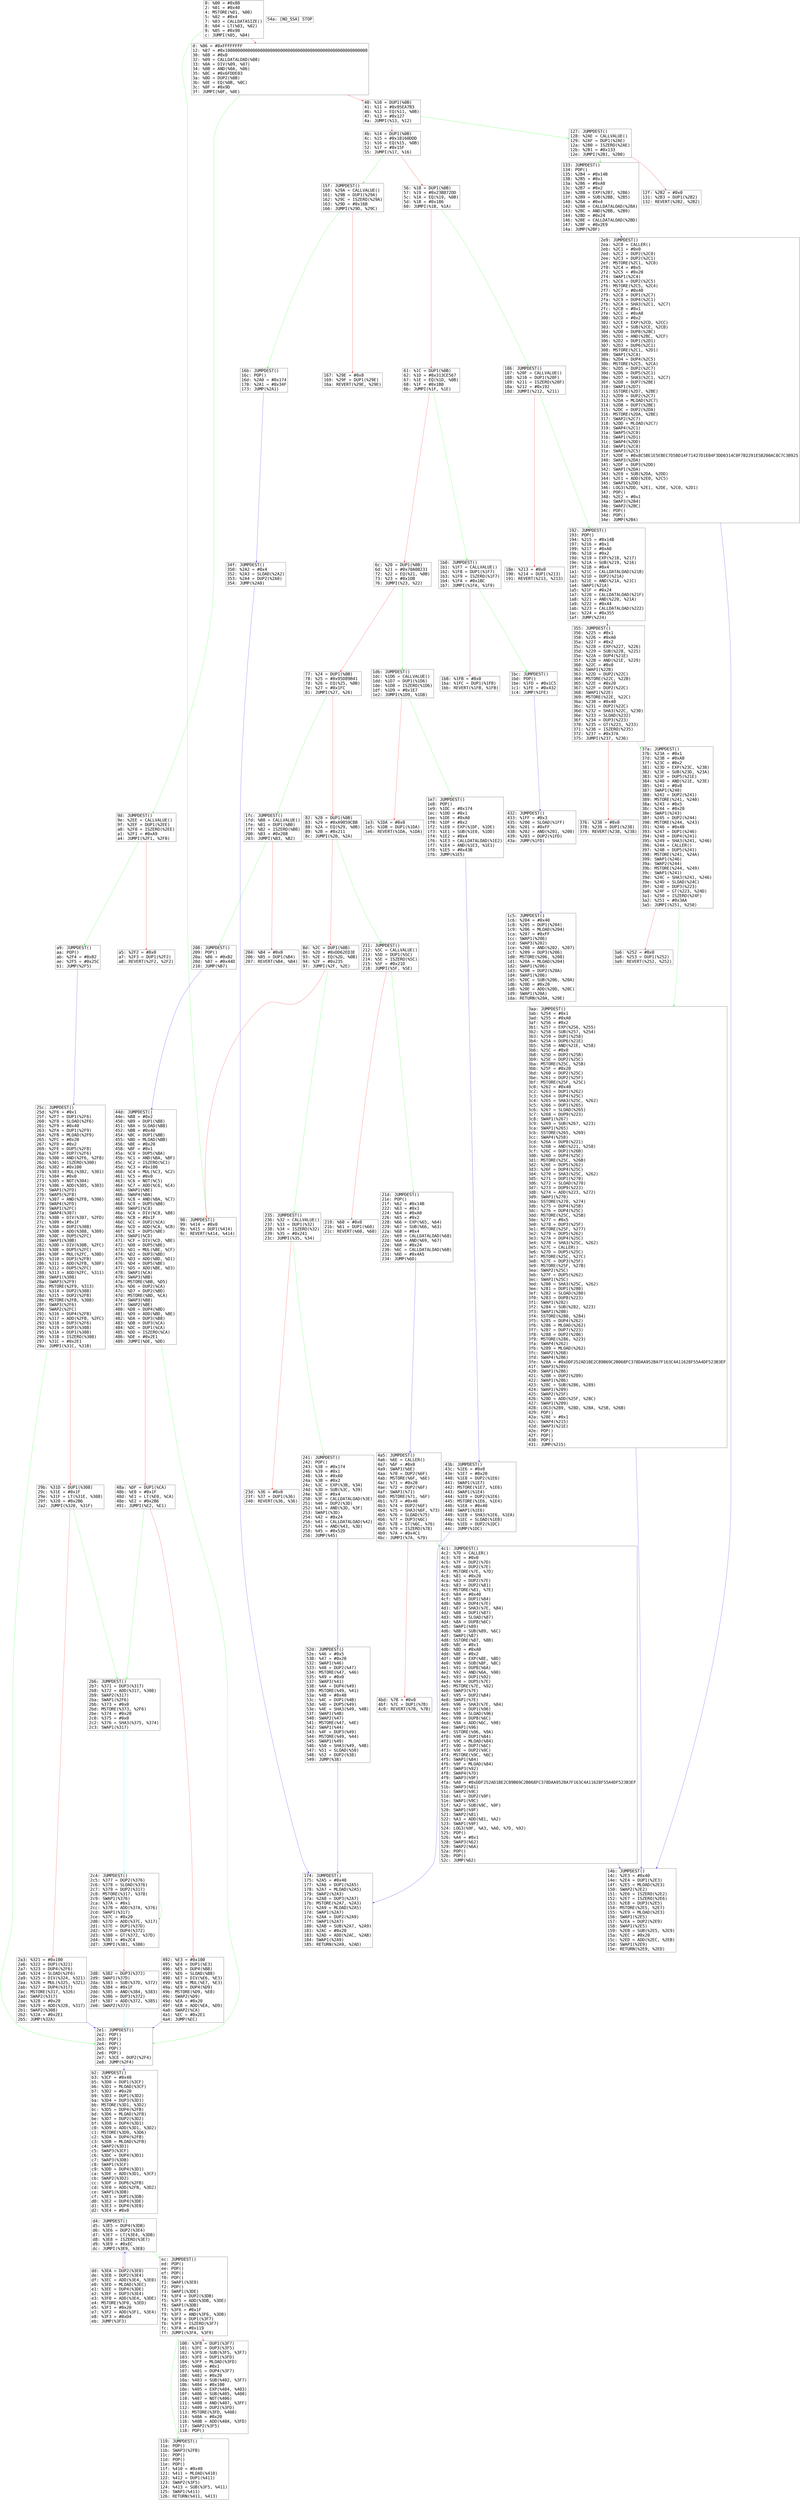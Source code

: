 digraph "graph.cfg.gv" {
	subgraph global {
		node [fontname=Courier fontsize=30.0 rank=same shape=box]
		block_0 [label="0: %00 = #0x80\l2: %01 = #0x40\l4: MSTORE(%01, %00)\l5: %02 = #0x4\l7: %03 = CALLDATASIZE()\l8: %04 = LT(%03, %02)\l9: %05 = #0x98\lc: JUMPI(%05, %04)\l"]
		block_d [label="d: %06 = #0xFFFFFFFF\l12: %07 = #0x100000000000000000000000000000000000000000000000000000000\l30: %08 = #0x0\l32: %09 = CALLDATALOAD(%08)\l33: %0A = DIV(%09, %07)\l34: %0B = AND(%0A, %06)\l35: %0C = #0x6FDDE03\l3a: %0D = DUP2(%0B)\l3b: %0E = EQ(%0B, %0C)\l3c: %0F = #0x9D\l3f: JUMPI(%0F, %0E)\l"]
		block_40 [label="40: %10 = DUP1(%0B)\l41: %11 = #0x95EA7B3\l46: %12 = EQ(%11, %0B)\l47: %13 = #0x127\l4a: JUMPI(%13, %12)\l"]
		block_4b [label="4b: %14 = DUP1(%0B)\l4c: %15 = #0x18160DDD\l51: %16 = EQ(%15, %0B)\l52: %17 = #0x15F\l55: JUMPI(%17, %16)\l"]
		block_56 [label="56: %18 = DUP1(%0B)\l57: %19 = #0x23B872DD\l5c: %1A = EQ(%19, %0B)\l5d: %1B = #0x186\l60: JUMPI(%1B, %1A)\l"]
		block_61 [label="61: %1C = DUP1(%0B)\l62: %1D = #0x313CE567\l67: %1E = EQ(%1D, %0B)\l68: %1F = #0x1B0\l6b: JUMPI(%1F, %1E)\l"]
		block_6c [label="6c: %20 = DUP1(%0B)\l6d: %21 = #0x70A08231\l72: %22 = EQ(%21, %0B)\l73: %23 = #0x1DB\l76: JUMPI(%23, %22)\l"]
		block_77 [label="77: %24 = DUP1(%0B)\l78: %25 = #0x95D89B41\l7d: %26 = EQ(%25, %0B)\l7e: %27 = #0x1FC\l81: JUMPI(%27, %26)\l"]
		block_82 [label="82: %28 = DUP1(%0B)\l83: %29 = #0xA9059CBB\l88: %2A = EQ(%29, %0B)\l89: %2B = #0x211\l8c: JUMPI(%2B, %2A)\l"]
		block_8d [label="8d: %2C = DUP1(%0B)\l8e: %2D = #0xDD62ED3E\l93: %2E = EQ(%2D, %0B)\l94: %2F = #0x235\l97: JUMPI(%2F, %2E)\l"]
		block_98 [label="98: JUMPDEST()\l99: %414 = #0x0\l9b: %415 = DUP1(%414)\l9c: REVERT(%414, %414)\l"]
		block_9d [label="9d: JUMPDEST()\l9e: %2EE = CALLVALUE()\l9f: %2EF = DUP1(%2EE)\la0: %2F0 = ISZERO(%2EE)\la1: %2F1 = #0xA9\la4: JUMPI(%2F1, %2F0)\l"]
		block_a5 [label="a5: %2F2 = #0x0\la7: %2F3 = DUP1(%2F2)\la8: REVERT(%2F2, %2F2)\l"]
		block_a9 [label="a9: JUMPDEST()\laa: POP()\lab: %2F4 = #0xB2\lae: %2F5 = #0x25C\lb1: JUMP(%2F5)\l"]
		block_b2 [label="b2: JUMPDEST()\lb3: %3CF = #0x40\lb5: %3D0 = DUP1(%3CF)\lb6: %3D1 = MLOAD(%3CF)\lb7: %3D2 = #0x20\lb9: %3D3 = DUP1(%3D2)\lba: %3D4 = DUP3(%3D1)\lbb: MSTORE(%3D1, %3D2)\lbc: %3D5 = DUP4(%2FB)\lbd: %3D6 = MLOAD(%2FB)\lbe: %3D7 = DUP2(%3D2)\lbf: %3D8 = DUP4(%3D1)\lc0: %3D9 = ADD(%3D1, %3D2)\lc1: MSTORE(%3D9, %3D6)\lc2: %3DA = DUP4(%2FB)\lc3: %3DB = MLOAD(%2FB)\lc4: SWAP2(%3D1)\lc5: SWAP3(%3CF)\lc6: %3DC = DUP4(%3D1)\lc7: SWAP3(%3DB)\lc8: SWAP1(%3CF)\lc9: %3DD = DUP4(%3D1)\lca: %3DE = ADD(%3D1, %3CF)\lcb: SWAP2(%3D2)\lcc: %3DF = DUP6(%2FB)\lcd: %3E0 = ADD(%2FB, %3D2)\lce: SWAP1(%3DB)\lcf: %3E1 = DUP1(%3DB)\ld0: %3E2 = DUP4(%3DE)\ld1: %3E3 = DUP4(%3E0)\ld2: %3E4 = #0x0\l"]
		block_d4 [label="d4: JUMPDEST()\ld5: %3E5 = DUP4(%3DB)\ld6: %3E6 = DUP2(%3E4)\ld7: %3E7 = LT(%3E4, %3DB)\ld8: %3E8 = ISZERO(%3E7)\ld9: %3E9 = #0xEC\ldc: JUMPI(%3E9, %3E8)\l"]
		block_dd [label="dd: %3EA = DUP2(%3E0)\lde: %3EB = DUP2(%3E4)\ldf: %3EC = ADD(%3E4, %3E0)\le0: %3ED = MLOAD(%3EC)\le1: %3EE = DUP4(%3DE)\le2: %3EF = DUP3(%3E4)\le3: %3F0 = ADD(%3E4, %3DE)\le4: MSTORE(%3F0, %3ED)\le5: %3F1 = #0x20\le7: %3F2 = ADD(%3F1, %3E4)\le8: %3F3 = #0xD4\leb: JUMP(%3F3)\l"]
		block_ec [label="ec: JUMPDEST()\led: POP()\lee: POP()\lef: POP()\lf0: POP()\lf1: SWAP1(%3E0)\lf2: POP()\lf3: SWAP1(%3DE)\lf4: %3F4 = DUP2(%3DB)\lf5: %3F5 = ADD(%3DB, %3DE)\lf6: SWAP1(%3DB)\lf7: %3F6 = #0x1F\lf9: %3F7 = AND(%3F6, %3DB)\lfa: %3F8 = DUP1(%3F7)\lfb: %3F9 = ISZERO(%3F7)\lfc: %3FA = #0x119\lff: JUMPI(%3FA, %3F9)\l"]
		block_100 [label="100: %3FB = DUP1(%3F7)\l101: %3FC = DUP3(%3F5)\l102: %3FD = SUB(%3F5, %3F7)\l103: %3FE = DUP1(%3FD)\l104: %3FF = MLOAD(%3FD)\l105: %400 = #0x1\l107: %401 = DUP4(%3F7)\l108: %402 = #0x20\l10a: %403 = SUB(%402, %3F7)\l10b: %404 = #0x100\l10e: %405 = EXP(%404, %403)\l10f: %406 = SUB(%405, %400)\l110: %407 = NOT(%406)\l111: %408 = AND(%407, %3FF)\l112: %409 = DUP2(%3FD)\l113: MSTORE(%3FD, %408)\l114: %40A = #0x20\l116: %40B = ADD(%40A, %3FD)\l117: SWAP2(%3F5)\l118: POP()\l"]
		block_119 [label="119: JUMPDEST()\l11a: POP()\l11b: SWAP3(%2FB)\l11c: POP()\l11d: POP()\l11e: POP()\l11f: %410 = #0x40\l121: %411 = MLOAD(%410)\l122: %412 = DUP1(%411)\l123: SWAP2(%3F5)\l124: %413 = SUB(%3F5, %411)\l125: SWAP1(%411)\l126: RETURN(%411, %413)\l"]
		block_127 [label="127: JUMPDEST()\l128: %2AE = CALLVALUE()\l129: %2AF = DUP1(%2AE)\l12a: %2B0 = ISZERO(%2AE)\l12b: %2B1 = #0x133\l12e: JUMPI(%2B1, %2B0)\l"]
		block_12f [label="12f: %2B2 = #0x0\l131: %2B3 = DUP1(%2B2)\l132: REVERT(%2B2, %2B2)\l"]
		block_133 [label="133: JUMPDEST()\l134: POP()\l135: %2B4 = #0x14B\l138: %2B5 = #0x1\l13a: %2B6 = #0xA0\l13c: %2B7 = #0x2\l13e: %2B8 = EXP(%2B7, %2B6)\l13f: %2B9 = SUB(%2B8, %2B5)\l140: %2BA = #0x4\l142: %2BB = CALLDATALOAD(%2BA)\l143: %2BC = AND(%2BB, %2B9)\l144: %2BD = #0x24\l146: %2BE = CALLDATALOAD(%2BD)\l147: %2BF = #0x2E9\l14a: JUMP(%2BF)\l"]
		block_14b [label="14b: JUMPDEST()\l14c: %2E3 = #0x40\l14e: %2E4 = DUP1(%2E3)\l14f: %2E5 = MLOAD(%2E3)\l150: SWAP2(%2E2)\l151: %2E6 = ISZERO(%2E2)\l152: %2E7 = ISZERO(%2E6)\l153: %2E8 = DUP3(%2E5)\l154: MSTORE(%2E5, %2E7)\l155: %2E9 = MLOAD(%2E3)\l156: SWAP1(%2E5)\l157: %2EA = DUP2(%2E9)\l158: SWAP1(%2E5)\l159: %2EB = SUB(%2E5, %2E9)\l15a: %2EC = #0x20\l15c: %2ED = ADD(%2EC, %2EB)\l15d: SWAP1(%2E9)\l15e: RETURN(%2E9, %2ED)\l"]
		block_15f [label="15f: JUMPDEST()\l160: %29A = CALLVALUE()\l161: %29B = DUP1(%29A)\l162: %29C = ISZERO(%29A)\l163: %29D = #0x16B\l166: JUMPI(%29D, %29C)\l"]
		block_167 [label="167: %29E = #0x0\l169: %29F = DUP1(%29E)\l16a: REVERT(%29E, %29E)\l"]
		block_16b [label="16b: JUMPDEST()\l16c: POP()\l16d: %2A0 = #0x174\l170: %2A1 = #0x34F\l173: JUMP(%2A1)\l"]
		block_174 [label="174: JUMPDEST()\l175: %2A5 = #0x40\l177: %2A6 = DUP1(%2A5)\l178: %2A7 = MLOAD(%2A5)\l179: SWAP2(%2A3)\l17a: %2A8 = DUP3(%2A7)\l17b: MSTORE(%2A7, %2A3)\l17c: %2A9 = MLOAD(%2A5)\l17d: SWAP1(%2A7)\l17e: %2AA = DUP2(%2A9)\l17f: SWAP1(%2A7)\l180: %2AB = SUB(%2A7, %2A9)\l181: %2AC = #0x20\l183: %2AD = ADD(%2AC, %2AB)\l184: SWAP1(%2A9)\l185: RETURN(%2A9, %2AD)\l"]
		block_186 [label="186: JUMPDEST()\l187: %20F = CALLVALUE()\l188: %210 = DUP1(%20F)\l189: %211 = ISZERO(%20F)\l18a: %212 = #0x192\l18d: JUMPI(%212, %211)\l"]
		block_18e [label="18e: %213 = #0x0\l190: %214 = DUP1(%213)\l191: REVERT(%213, %213)\l"]
		block_192 [label="192: JUMPDEST()\l193: POP()\l194: %215 = #0x14B\l197: %216 = #0x1\l199: %217 = #0xA0\l19b: %218 = #0x2\l19d: %219 = EXP(%218, %217)\l19e: %21A = SUB(%219, %216)\l19f: %21B = #0x4\l1a1: %21C = CALLDATALOAD(%21B)\l1a2: %21D = DUP2(%21A)\l1a3: %21E = AND(%21A, %21C)\l1a4: SWAP1(%21A)\l1a5: %21F = #0x24\l1a7: %220 = CALLDATALOAD(%21F)\l1a8: %221 = AND(%220, %21A)\l1a9: %222 = #0x44\l1ab: %223 = CALLDATALOAD(%222)\l1ac: %224 = #0x355\l1af: JUMP(%224)\l"]
		block_1b0 [label="1b0: JUMPDEST()\l1b1: %1F7 = CALLVALUE()\l1b2: %1F8 = DUP1(%1F7)\l1b3: %1F9 = ISZERO(%1F7)\l1b4: %1FA = #0x1BC\l1b7: JUMPI(%1FA, %1F9)\l"]
		block_1b8 [label="1b8: %1FB = #0x0\l1ba: %1FC = DUP1(%1FB)\l1bb: REVERT(%1FB, %1FB)\l"]
		block_1bc [label="1bc: JUMPDEST()\l1bd: POP()\l1be: %1FD = #0x1C5\l1c1: %1FE = #0x432\l1c4: JUMP(%1FE)\l"]
		block_1c5 [label="1c5: JUMPDEST()\l1c6: %204 = #0x40\l1c8: %205 = DUP1(%204)\l1c9: %206 = MLOAD(%204)\l1ca: %207 = #0xFF\l1cc: SWAP1(%206)\l1cd: SWAP3(%202)\l1ce: %208 = AND(%202, %207)\l1cf: %209 = DUP3(%206)\l1d0: MSTORE(%206, %208)\l1d1: %20A = MLOAD(%204)\l1d2: SWAP1(%206)\l1d3: %20B = DUP2(%20A)\l1d4: SWAP1(%206)\l1d5: %20C = SUB(%206, %20A)\l1d6: %20D = #0x20\l1d8: %20E = ADD(%20D, %20C)\l1d9: SWAP1(%20A)\l1da: RETURN(%20A, %20E)\l"]
		block_1db [label="1db: JUMPDEST()\l1dc: %1D6 = CALLVALUE()\l1dd: %1D7 = DUP1(%1D6)\l1de: %1D8 = ISZERO(%1D6)\l1df: %1D9 = #0x1E7\l1e2: JUMPI(%1D9, %1D8)\l"]
		block_1e3 [label="1e3: %1DA = #0x0\l1e5: %1DB = DUP1(%1DA)\l1e6: REVERT(%1DA, %1DA)\l"]
		block_1e7 [label="1e7: JUMPDEST()\l1e8: POP()\l1e9: %1DC = #0x174\l1ec: %1DD = #0x1\l1ee: %1DE = #0xA0\l1f0: %1DF = #0x2\l1f2: %1E0 = EXP(%1DF, %1DE)\l1f3: %1E1 = SUB(%1E0, %1DD)\l1f4: %1E2 = #0x4\l1f6: %1E3 = CALLDATALOAD(%1E2)\l1f7: %1E4 = AND(%1E3, %1E1)\l1f8: %1E5 = #0x43B\l1fb: JUMP(%1E5)\l"]
		block_1fc [label="1fc: JUMPDEST()\l1fd: %B0 = CALLVALUE()\l1fe: %B1 = DUP1(%B0)\l1ff: %B2 = ISZERO(%B0)\l200: %B3 = #0x208\l203: JUMPI(%B3, %B2)\l"]
		block_204 [label="204: %B4 = #0x0\l206: %B5 = DUP1(%B4)\l207: REVERT(%B4, %B4)\l"]
		block_208 [label="208: JUMPDEST()\l209: POP()\l20a: %B6 = #0xB2\l20d: %B7 = #0x44D\l210: JUMP(%B7)\l"]
		block_211 [label="211: JUMPDEST()\l212: %5C = CALLVALUE()\l213: %5D = DUP1(%5C)\l214: %5E = ISZERO(%5C)\l215: %5F = #0x21D\l218: JUMPI(%5F, %5E)\l"]
		block_219 [label="219: %60 = #0x0\l21b: %61 = DUP1(%60)\l21c: REVERT(%60, %60)\l"]
		block_21d [label="21d: JUMPDEST()\l21e: POP()\l21f: %62 = #0x14B\l222: %63 = #0x1\l224: %64 = #0xA0\l226: %65 = #0x2\l228: %66 = EXP(%65, %64)\l229: %67 = SUB(%66, %63)\l22a: %68 = #0x4\l22c: %69 = CALLDATALOAD(%68)\l22d: %6A = AND(%69, %67)\l22e: %6B = #0x24\l230: %6C = CALLDATALOAD(%6B)\l231: %6D = #0x4A5\l234: JUMP(%6D)\l"]
		block_235 [label="235: JUMPDEST()\l236: %32 = CALLVALUE()\l237: %33 = DUP1(%32)\l238: %34 = ISZERO(%32)\l239: %35 = #0x241\l23c: JUMPI(%35, %34)\l"]
		block_23d [label="23d: %36 = #0x0\l23f: %37 = DUP1(%36)\l240: REVERT(%36, %36)\l"]
		block_241 [label="241: JUMPDEST()\l242: POP()\l243: %38 = #0x174\l246: %39 = #0x1\l248: %3A = #0xA0\l24a: %3B = #0x2\l24c: %3C = EXP(%3B, %3A)\l24d: %3D = SUB(%3C, %39)\l24e: %3E = #0x4\l250: %3F = CALLDATALOAD(%3E)\l251: %40 = DUP2(%3D)\l252: %41 = AND(%3D, %3F)\l253: SWAP1(%3D)\l254: %42 = #0x24\l256: %43 = CALLDATALOAD(%42)\l257: %44 = AND(%43, %3D)\l258: %45 = #0x52D\l25b: JUMP(%45)\l"]
		block_25c [label="25c: JUMPDEST()\l25d: %2F6 = #0x1\l25f: %2F7 = DUP1(%2F6)\l260: %2F8 = SLOAD(%2F6)\l261: %2F9 = #0x40\l263: %2FA = DUP1(%2F9)\l264: %2FB = MLOAD(%2F9)\l265: %2FC = #0x20\l267: %2FD = #0x2\l269: %2FE = DUP5(%2F8)\l26a: %2FF = DUP7(%2F6)\l26b: %300 = AND(%2F6, %2F8)\l26c: %301 = ISZERO(%300)\l26d: %302 = #0x100\l270: %303 = MUL(%302, %301)\l271: %304 = #0x0\l273: %305 = NOT(%304)\l274: %306 = ADD(%305, %303)\l275: SWAP1(%2FD)\l276: SWAP5(%2F8)\l277: %307 = AND(%2F8, %306)\l278: SWAP4(%2FD)\l279: SWAP1(%2FC)\l27a: SWAP4(%307)\l27b: %308 = DIV(%307, %2FD)\l27c: %309 = #0x1F\l27e: %30A = DUP2(%308)\l27f: %30B = ADD(%308, %309)\l280: %30C = DUP5(%2FC)\l281: SWAP1(%30B)\l282: %30D = DIV(%30B, %2FC)\l283: %30E = DUP5(%2FC)\l284: %30F = MUL(%2FC, %30D)\l285: %310 = DUP3(%2FB)\l286: %311 = ADD(%2FB, %30F)\l287: %312 = DUP5(%2FC)\l288: %313 = ADD(%2FC, %311)\l289: SWAP1(%308)\l28a: SWAP3(%2F9)\l28b: MSTORE(%2F9, %313)\l28c: %314 = DUP2(%308)\l28d: %315 = DUP2(%2FB)\l28e: MSTORE(%2FB, %308)\l28f: SWAP3(%2F6)\l290: SWAP2(%2FC)\l291: %316 = DUP4(%2FB)\l292: %317 = ADD(%2FB, %2FC)\l293: %318 = DUP3(%2F6)\l294: %319 = DUP3(%308)\l295: %31A = DUP1(%308)\l296: %31B = ISZERO(%308)\l297: %31C = #0x2E1\l29a: JUMPI(%31C, %31B)\l"]
		block_29b [label="29b: %31D = DUP1(%308)\l29c: %31E = #0x1F\l29e: %31F = LT(%31E, %308)\l29f: %320 = #0x2B6\l2a2: JUMPI(%320, %31F)\l"]
		block_2a3 [label="2a3: %321 = #0x100\l2a6: %322 = DUP1(%321)\l2a7: %323 = DUP4(%2F6)\l2a8: %324 = SLOAD(%2F6)\l2a9: %325 = DIV(%324, %321)\l2aa: %326 = MUL(%325, %321)\l2ab: %327 = DUP4(%317)\l2ac: MSTORE(%317, %326)\l2ad: SWAP2(%317)\l2ae: %328 = #0x20\l2b0: %329 = ADD(%328, %317)\l2b1: SWAP2(%308)\l2b2: %32A = #0x2E1\l2b5: JUMP(%32A)\l"]
		block_2b6 [label="2b6: JUMPDEST()\l2b7: %371 = DUP3(%317)\l2b8: %372 = ADD(%317, %308)\l2b9: SWAP2(%317)\l2ba: SWAP1(%2F6)\l2bb: %373 = #0x0\l2bd: MSTORE(%373, %2F6)\l2be: %374 = #0x20\l2c0: %375 = #0x0\l2c2: %376 = SHA3(%375, %374)\l2c3: SWAP1(%317)\l"]
		block_2c4 [label="2c4: JUMPDEST()\l2c5: %377 = DUP2(%376)\l2c6: %378 = SLOAD(%376)\l2c7: %379 = DUP2(%317)\l2c8: MSTORE(%317, %378)\l2c9: SWAP1(%376)\l2ca: %37A = #0x1\l2cc: %37B = ADD(%37A, %376)\l2cd: SWAP1(%317)\l2ce: %37C = #0x20\l2d0: %37D = ADD(%37C, %317)\l2d1: %37E = DUP1(%37D)\l2d2: %37F = DUP4(%372)\l2d3: %380 = GT(%372, %37D)\l2d4: %381 = #0x2C4\l2d7: JUMPI(%381, %380)\l"]
		block_2d8 [label="2d8: %382 = DUP3(%372)\l2d9: SWAP1(%37D)\l2da: %383 = SUB(%37D, %372)\l2db: %384 = #0x1F\l2dd: %385 = AND(%384, %383)\l2de: %386 = DUP3(%372)\l2df: %387 = ADD(%372, %385)\l2e0: SWAP2(%372)\l"]
		block_2e1 [label="2e1: JUMPDEST()\l2e2: POP()\l2e3: POP()\l2e4: POP()\l2e5: POP()\l2e6: POP()\l2e7: %3CE = DUP2(%2F4)\l2e8: JUMP(%2F4)\l"]
		block_2e9 [label="2e9: JUMPDEST()\l2ea: %2C0 = CALLER()\l2eb: %2C1 = #0x0\l2ed: %2C2 = DUP2(%2C0)\l2ee: %2C3 = DUP2(%2C1)\l2ef: MSTORE(%2C1, %2C0)\l2f0: %2C4 = #0x5\l2f2: %2C5 = #0x20\l2f4: SWAP1(%2C4)\l2f5: %2C6 = DUP2(%2C5)\l2f6: MSTORE(%2C5, %2C4)\l2f7: %2C7 = #0x40\l2f9: %2C8 = DUP1(%2C7)\l2fa: %2C9 = DUP4(%2C1)\l2fb: %2CA = SHA3(%2C1, %2C7)\l2fc: %2CB = #0x1\l2fe: %2CC = #0xA0\l300: %2CD = #0x2\l302: %2CE = EXP(%2CD, %2CC)\l303: %2CF = SUB(%2CE, %2CB)\l304: %2D0 = DUP8(%2BC)\l305: %2D1 = AND(%2BC, %2CF)\l306: %2D2 = DUP1(%2D1)\l307: %2D3 = DUP6(%2C1)\l308: MSTORE(%2C1, %2D1)\l309: SWAP1(%2CA)\l30a: %2D4 = DUP4(%2C5)\l30b: MSTORE(%2C5, %2CA)\l30c: %2D5 = DUP2(%2C7)\l30d: %2D6 = DUP5(%2C1)\l30e: %2D7 = SHA3(%2C1, %2C7)\l30f: %2D8 = DUP7(%2BE)\l310: SWAP1(%2D7)\l311: SSTORE(%2D7, %2BE)\l312: %2D9 = DUP2(%2C7)\l313: %2DA = MLOAD(%2C7)\l314: %2DB = DUP7(%2BE)\l315: %2DC = DUP2(%2DA)\l316: MSTORE(%2DA, %2BE)\l317: SWAP2(%2C7)\l318: %2DD = MLOAD(%2C7)\l319: SWAP4(%2C1)\l31a: SWAP5(%2C0)\l31b: SWAP1(%2D1)\l31c: SWAP4(%2DD)\l31d: SWAP1(%2C0)\l31e: SWAP3(%2C5)\l31f: %2DE = #0x8C5BE1E5EBEC7D5BD14F71427D1E84F3DD0314C0F7B2291E5B200AC8C7C3B925\l340: SWAP3(%2DA)\l341: %2DF = DUP3(%2DD)\l342: SWAP1(%2DA)\l343: %2E0 = SUB(%2DA, %2DD)\l344: %2E1 = ADD(%2E0, %2C5)\l345: SWAP1(%2DD)\l346: LOG3(%2DD, %2E1, %2DE, %2C0, %2D1)\l347: POP()\l348: %2E2 = #0x1\l34a: SWAP3(%2B4)\l34b: SWAP2(%2BC)\l34c: POP()\l34d: POP()\l34e: JUMP(%2B4)\l"]
		block_34f [label="34f: JUMPDEST()\l350: %2A2 = #0x4\l352: %2A3 = SLOAD(%2A2)\l353: %2A4 = DUP2(%2A0)\l354: JUMP(%2A0)\l"]
		block_355 [label="355: JUMPDEST()\l356: %225 = #0x1\l358: %226 = #0xA0\l35a: %227 = #0x2\l35c: %228 = EXP(%227, %226)\l35d: %229 = SUB(%228, %225)\l35e: %22A = DUP4(%21E)\l35f: %22B = AND(%21E, %229)\l360: %22C = #0x0\l362: SWAP1(%22B)\l363: %22D = DUP2(%22C)\l364: MSTORE(%22C, %22B)\l365: %22E = #0x20\l367: %22F = DUP2(%22C)\l368: SWAP1(%22E)\l369: MSTORE(%22E, %22C)\l36a: %230 = #0x40\l36c: %231 = DUP2(%22C)\l36d: %232 = SHA3(%22C, %230)\l36e: %233 = SLOAD(%232)\l36f: %234 = DUP3(%223)\l370: %235 = GT(%223, %233)\l371: %236 = ISZERO(%235)\l372: %237 = #0x37A\l375: JUMPI(%237, %236)\l"]
		block_376 [label="376: %238 = #0x0\l378: %239 = DUP1(%238)\l379: REVERT(%238, %238)\l"]
		block_37a [label="37a: JUMPDEST()\l37b: %23A = #0x1\l37d: %23B = #0xA0\l37f: %23C = #0x2\l381: %23D = EXP(%23C, %23B)\l382: %23E = SUB(%23D, %23A)\l383: %23F = DUP5(%21E)\l384: %240 = AND(%21E, %23E)\l385: %241 = #0x0\l387: SWAP1(%240)\l388: %242 = DUP2(%241)\l389: MSTORE(%241, %240)\l38a: %243 = #0x5\l38c: %244 = #0x20\l38e: SWAP1(%243)\l38f: %245 = DUP2(%244)\l390: MSTORE(%244, %243)\l391: %246 = #0x40\l393: %247 = DUP1(%246)\l394: %248 = DUP4(%241)\l395: %249 = SHA3(%241, %246)\l396: %24A = CALLER()\l397: %24B = DUP5(%241)\l398: MSTORE(%241, %24A)\l399: SWAP1(%246)\l39a: SWAP2(%244)\l39b: MSTORE(%244, %249)\l39c: SWAP1(%241)\l39d: %24C = SHA3(%241, %246)\l39e: %24D = SLOAD(%24C)\l39f: %24E = DUP3(%223)\l3a0: %24F = GT(%223, %24D)\l3a1: %250 = ISZERO(%24F)\l3a2: %251 = #0x3AA\l3a5: JUMPI(%251, %250)\l"]
		block_3a6 [label="3a6: %252 = #0x0\l3a8: %253 = DUP1(%252)\l3a9: REVERT(%252, %252)\l"]
		block_3aa [label="3aa: JUMPDEST()\l3ab: %254 = #0x1\l3ad: %255 = #0xA0\l3af: %256 = #0x2\l3b1: %257 = EXP(%256, %255)\l3b2: %258 = SUB(%257, %254)\l3b3: %259 = DUP1(%258)\l3b4: %25A = DUP6(%21E)\l3b5: %25B = AND(%21E, %258)\l3b6: %25C = #0x0\l3b8: %25D = DUP2(%25B)\l3b9: %25E = DUP2(%25C)\l3ba: MSTORE(%25C, %25B)\l3bb: %25F = #0x20\l3bd: %260 = DUP2(%25C)\l3be: %261 = DUP2(%25F)\l3bf: MSTORE(%25F, %25C)\l3c0: %262 = #0x40\l3c2: %263 = DUP1(%262)\l3c3: %264 = DUP4(%25C)\l3c4: %265 = SHA3(%25C, %262)\l3c5: %266 = DUP1(%265)\l3c6: %267 = SLOAD(%265)\l3c7: %268 = DUP9(%223)\l3c8: SWAP1(%267)\l3c9: %269 = SUB(%267, %223)\l3ca: SWAP1(%265)\l3cb: SSTORE(%265, %269)\l3cc: SWAP4(%258)\l3cd: %26A = DUP8(%221)\l3ce: %26B = AND(%221, %258)\l3cf: %26C = DUP1(%26B)\l3d0: %26D = DUP4(%25C)\l3d1: MSTORE(%25C, %26B)\l3d2: %26E = DUP5(%262)\l3d3: %26F = DUP4(%25C)\l3d4: %270 = SHA3(%25C, %262)\l3d5: %271 = DUP1(%270)\l3d6: %272 = SLOAD(%270)\l3d7: %273 = DUP9(%223)\l3d8: %274 = ADD(%223, %272)\l3d9: SWAP1(%270)\l3da: SSTORE(%270, %274)\l3db: %275 = DUP4(%25B)\l3dc: %276 = DUP4(%25C)\l3dd: MSTORE(%25C, %25B)\l3de: %277 = #0x5\l3e0: %278 = DUP3(%25F)\l3e1: MSTORE(%25F, %277)\l3e2: %279 = DUP5(%262)\l3e3: %27A = DUP4(%25C)\l3e4: %27B = SHA3(%25C, %262)\l3e5: %27C = CALLER()\l3e6: %27D = DUP5(%25C)\l3e7: MSTORE(%25C, %27C)\l3e8: %27E = DUP3(%25F)\l3e9: MSTORE(%25F, %27B)\l3ea: SWAP2(%25C)\l3eb: %27F = DUP5(%262)\l3ec: SWAP1(%25C)\l3ed: %280 = SHA3(%25C, %262)\l3ee: %281 = DUP1(%280)\l3ef: %282 = SLOAD(%280)\l3f0: %283 = DUP8(%223)\l3f1: SWAP1(%282)\l3f2: %284 = SUB(%282, %223)\l3f3: SWAP1(%280)\l3f4: SSTORE(%280, %284)\l3f5: %285 = DUP4(%262)\l3f6: %286 = MLOAD(%262)\l3f7: %287 = DUP7(%223)\l3f8: %288 = DUP2(%286)\l3f9: MSTORE(%286, %223)\l3fa: SWAP4(%262)\l3fb: %289 = MLOAD(%262)\l3fc: SWAP2(%26B)\l3fd: SWAP4(%286)\l3fe: %28A = #0xDDF252AD1BE2C89B69C2B068FC378DAA952BA7F163C4A11628F55A4DF523B3EF\l41f: SWAP3(%289)\l420: SWAP1(%286)\l421: %28B = DUP2(%289)\l422: SWAP1(%286)\l423: %28C = SUB(%286, %289)\l424: SWAP1(%289)\l425: SWAP2(%25F)\l426: %28D = ADD(%25F, %28C)\l427: SWAP1(%289)\l428: LOG3(%289, %28D, %28A, %25B, %26B)\l429: POP()\l42a: %28E = #0x1\l42c: SWAP4(%215)\l42d: SWAP3(%21E)\l42e: POP()\l42f: POP()\l430: POP()\l431: JUMP(%215)\l"]
		block_432 [label="432: JUMPDEST()\l433: %1FF = #0x3\l435: %200 = SLOAD(%1FF)\l436: %201 = #0xFF\l438: %202 = AND(%201, %200)\l439: %203 = DUP2(%1FD)\l43a: JUMP(%1FD)\l"]
		block_43b [label="43b: JUMPDEST()\l43c: %1E6 = #0x0\l43e: %1E7 = #0x20\l440: %1E8 = DUP2(%1E6)\l441: SWAP1(%1E7)\l442: MSTORE(%1E7, %1E6)\l443: SWAP1(%1E4)\l444: %1E9 = DUP2(%1E6)\l445: MSTORE(%1E6, %1E4)\l446: %1EA = #0x40\l448: SWAP1(%1E6)\l449: %1EB = SHA3(%1E6, %1EA)\l44a: %1EC = SLOAD(%1EB)\l44b: %1ED = DUP2(%1DC)\l44c: JUMP(%1DC)\l"]
		block_44d [label="44d: JUMPDEST()\l44e: %B8 = #0x2\l450: %B9 = DUP1(%B8)\l451: %BA = SLOAD(%B8)\l452: %BB = #0x40\l454: %BC = DUP1(%BB)\l455: %BD = MLOAD(%BB)\l456: %BE = #0x20\l458: %BF = #0x1\l45a: %C0 = DUP5(%BA)\l45b: %C1 = AND(%BA, %BF)\l45c: %C2 = ISZERO(%C1)\l45d: %C3 = #0x100\l460: %C4 = MUL(%C3, %C2)\l461: %C5 = #0x0\l463: %C6 = NOT(%C5)\l464: %C7 = ADD(%C6, %C4)\l465: SWAP1(%BE)\l466: SWAP4(%BA)\l467: %C8 = AND(%BA, %C7)\l468: %C9 = DUP5(%B8)\l469: SWAP1(%C8)\l46a: %CA = DIV(%C8, %B8)\l46b: %CB = #0x1F\l46d: %CC = DUP2(%CA)\l46e: %CD = ADD(%CA, %CB)\l46f: %CE = DUP5(%BE)\l470: SWAP1(%CD)\l471: %CF = DIV(%CD, %BE)\l472: %D0 = DUP5(%BE)\l473: %D1 = MUL(%BE, %CF)\l474: %D2 = DUP3(%BD)\l475: %D3 = ADD(%BD, %D1)\l476: %D4 = DUP5(%BE)\l477: %D5 = ADD(%BE, %D3)\l478: SWAP1(%CA)\l479: SWAP3(%BB)\l47a: MSTORE(%BB, %D5)\l47b: %D6 = DUP2(%CA)\l47c: %D7 = DUP2(%BD)\l47d: MSTORE(%BD, %CA)\l47e: SWAP3(%B8)\l47f: SWAP2(%BE)\l480: %D8 = DUP4(%BD)\l481: %D9 = ADD(%BD, %BE)\l482: %DA = DUP3(%B8)\l483: %DB = DUP3(%CA)\l484: %DC = DUP1(%CA)\l485: %DD = ISZERO(%CA)\l486: %DE = #0x2E1\l489: JUMPI(%DE, %DD)\l"]
		block_48a [label="48a: %DF = DUP1(%CA)\l48b: %E0 = #0x1F\l48d: %E1 = LT(%E0, %CA)\l48e: %E2 = #0x2B6\l491: JUMPI(%E2, %E1)\l"]
		block_492 [label="492: %E3 = #0x100\l495: %E4 = DUP1(%E3)\l496: %E5 = DUP4(%B8)\l497: %E6 = SLOAD(%B8)\l498: %E7 = DIV(%E6, %E3)\l499: %E8 = MUL(%E7, %E3)\l49a: %E9 = DUP4(%D9)\l49b: MSTORE(%D9, %E8)\l49c: SWAP2(%D9)\l49d: %EA = #0x20\l49f: %EB = ADD(%EA, %D9)\l4a0: SWAP2(%CA)\l4a1: %EC = #0x2E1\l4a4: JUMP(%EC)\l"]
		block_4a5 [label="4a5: JUMPDEST()\l4a6: %6E = CALLER()\l4a7: %6F = #0x0\l4a9: SWAP1(%6E)\l4aa: %70 = DUP2(%6F)\l4ab: MSTORE(%6F, %6E)\l4ac: %71 = #0x20\l4ae: %72 = DUP2(%6F)\l4af: SWAP1(%71)\l4b0: MSTORE(%71, %6F)\l4b1: %73 = #0x40\l4b3: %74 = DUP2(%6F)\l4b4: %75 = SHA3(%6F, %73)\l4b5: %76 = SLOAD(%75)\l4b6: %77 = DUP3(%6C)\l4b7: %78 = GT(%6C, %76)\l4b8: %79 = ISZERO(%78)\l4b9: %7A = #0x4C1\l4bc: JUMPI(%7A, %79)\l"]
		block_4bd [label="4bd: %7B = #0x0\l4bf: %7C = DUP1(%7B)\l4c0: REVERT(%7B, %7B)\l"]
		block_4c1 [label="4c1: JUMPDEST()\l4c2: %7D = CALLER()\l4c3: %7E = #0x0\l4c5: %7F = DUP2(%7D)\l4c6: %80 = DUP2(%7E)\l4c7: MSTORE(%7E, %7D)\l4c8: %81 = #0x20\l4ca: %82 = DUP2(%7E)\l4cb: %83 = DUP2(%81)\l4cc: MSTORE(%81, %7E)\l4cd: %84 = #0x40\l4cf: %85 = DUP1(%84)\l4d0: %86 = DUP4(%7E)\l4d1: %87 = SHA3(%7E, %84)\l4d2: %88 = DUP1(%87)\l4d3: %89 = SLOAD(%87)\l4d4: %8A = DUP8(%6C)\l4d5: SWAP1(%89)\l4d6: %8B = SUB(%89, %6C)\l4d7: SWAP1(%87)\l4d8: SSTORE(%87, %8B)\l4d9: %8C = #0x1\l4db: %8D = #0xA0\l4dd: %8E = #0x2\l4df: %8F = EXP(%8E, %8D)\l4e0: %90 = SUB(%8F, %8C)\l4e1: %91 = DUP8(%6A)\l4e2: %92 = AND(%6A, %90)\l4e3: %93 = DUP1(%92)\l4e4: %94 = DUP5(%7E)\l4e5: MSTORE(%7E, %92)\l4e6: SWAP3(%7E)\l4e7: %95 = DUP2(%84)\l4e8: SWAP1(%7E)\l4e9: %96 = SHA3(%7E, %84)\l4ea: %97 = DUP1(%96)\l4eb: %98 = SLOAD(%96)\l4ec: %99 = DUP8(%6C)\l4ed: %9A = ADD(%6C, %98)\l4ee: SWAP1(%96)\l4ef: SSTORE(%96, %9A)\l4f0: %9B = DUP1(%84)\l4f1: %9C = MLOAD(%84)\l4f2: %9D = DUP7(%6C)\l4f3: %9E = DUP2(%9C)\l4f4: MSTORE(%9C, %6C)\l4f5: SWAP1(%84)\l4f6: %9F = MLOAD(%84)\l4f7: SWAP3(%92)\l4f8: SWAP4(%7D)\l4f9: SWAP3(%9F)\l4fa: %A0 = #0xDDF252AD1BE2C89B69C2B068FC378DAA952BA7F163C4A11628F55A4DF523B3EF\l51b: SWAP3(%81)\l51c: SWAP2(%9C)\l51d: %A1 = DUP2(%9F)\l51e: SWAP1(%9C)\l51f: %A2 = SUB(%9C, %9F)\l520: SWAP1(%9F)\l521: SWAP2(%81)\l522: %A3 = ADD(%81, %A2)\l523: SWAP1(%9F)\l524: LOG3(%9F, %A3, %A0, %7D, %92)\l525: POP()\l526: %A4 = #0x1\l528: SWAP3(%62)\l529: SWAP2(%6A)\l52a: POP()\l52b: POP()\l52c: JUMP(%62)\l"]
		block_52d [label="52d: JUMPDEST()\l52e: %46 = #0x5\l530: %47 = #0x20\l532: SWAP1(%46)\l533: %48 = DUP2(%47)\l534: MSTORE(%47, %46)\l535: %49 = #0x0\l537: SWAP3(%41)\l538: %4A = DUP4(%49)\l539: MSTORE(%49, %41)\l53a: %4B = #0x40\l53c: %4C = DUP1(%4B)\l53d: %4D = DUP5(%49)\l53e: %4E = SHA3(%49, %4B)\l53f: SWAP1(%4B)\l540: SWAP2(%47)\l541: MSTORE(%47, %4E)\l542: SWAP1(%44)\l543: %4F = DUP3(%49)\l544: MSTORE(%49, %44)\l545: SWAP1(%49)\l546: %50 = SHA3(%49, %4B)\l547: %51 = SLOAD(%50)\l548: %52 = DUP2(%38)\l549: JUMP(%38)\l"]
		block_54a [label="54a: [NO_SSA] STOP\l"]
	}
	block_29b -> block_2a3 [color=red]
	block_186 -> block_18e [color=red]
	block_4a5 -> block_4bd [color=red]
	block_4c1 -> block_14b [color=blue]
	block_37a -> block_3aa [color=green]
	block_15f -> block_167 [color=red]
	block_34f -> block_174 [color=blue]
	block_211 -> block_219 [color=red]
	block_d4 -> block_dd [color=red]
	block_56 -> block_186 [color=green]
	block_29b -> block_2b6 [color=green]
	block_241 -> block_52d [color=blue]
	block_52d -> block_174 [color=blue]
	block_3aa -> block_14b [color=blue]
	block_4a5 -> block_4c1 [color=green]
	block_43b -> block_174 [color=blue]
	block_235 -> block_23d [color=red]
	block_4b -> block_15f [color=green]
	block_9d -> block_a9 [color=green]
	block_6c -> block_77 [color=red]
	block_1e7 -> block_43b [color=blue]
	block_d4 -> block_ec [color=green]
	block_492 -> block_2e1 [color=blue]
	block_9d -> block_a5 [color=red]
	block_61 -> block_6c [color=red]
	block_d -> block_9d [color=green]
	block_ec -> block_119 [color=green]
	block_44d -> block_48a [color=red]
	block_2e1 -> block_b2 [color=blue]
	block_ec -> block_100 [color=red]
	block_1db -> block_1e7 [color=green]
	block_21d -> block_4a5 [color=blue]
	block_208 -> block_44d [color=blue]
	block_82 -> block_211 [color=green]
	block_16b -> block_34f [color=blue]
	block_61 -> block_1b0 [color=green]
	block_8d -> block_235 [color=green]
	block_40 -> block_127 [color=green]
	block_127 -> block_12f [color=red]
	block_2c4 -> block_2d8 [color=red]
	block_56 -> block_61 [color=red]
	block_235 -> block_241 [color=green]
	block_1fc -> block_208 [color=green]
	block_1bc -> block_432 [color=blue]
	block_6c -> block_1db [color=green]
	block_355 -> block_37a [color=green]
	block_2b6 -> block_2c4 [color=cyan]
	block_0 -> block_d [color=red]
	block_2c4 -> block_2c4 [color=green]
	block_b2 -> block_d4 [color=cyan]
	block_d -> block_40 [color=red]
	block_8d -> block_98 [color=red]
	block_48a -> block_2b6 [color=green]
	block_355 -> block_376 [color=red]
	block_15f -> block_16b [color=green]
	block_82 -> block_8d [color=red]
	block_1b0 -> block_1bc [color=green]
	block_2e9 -> block_14b [color=blue]
	block_1fc -> block_204 [color=red]
	block_4b -> block_56 [color=red]
	block_77 -> block_82 [color=red]
	block_a9 -> block_25c [color=blue]
	block_2d8 -> block_2e1 [color=cyan]
	block_133 -> block_2e9 [color=blue]
	block_1db -> block_1e3 [color=red]
	block_211 -> block_21d [color=green]
	block_25c -> block_2e1 [color=green]
	block_44d -> block_2e1 [color=green]
	block_127 -> block_133 [color=green]
	block_100 -> block_119 [color=cyan]
	block_2a3 -> block_2e1 [color=blue]
	block_0 -> block_98 [color=green]
	block_48a -> block_492 [color=red]
	block_186 -> block_192 [color=green]
	block_25c -> block_29b [color=red]
	block_77 -> block_1fc [color=green]
	block_dd -> block_d4 [color=blue]
	block_1b0 -> block_1b8 [color=red]
	block_37a -> block_3a6 [color=red]
	block_192 -> block_355 [color=blue]
	block_40 -> block_4b [color=red]
	block_432 -> block_1c5 [color=blue]
}
